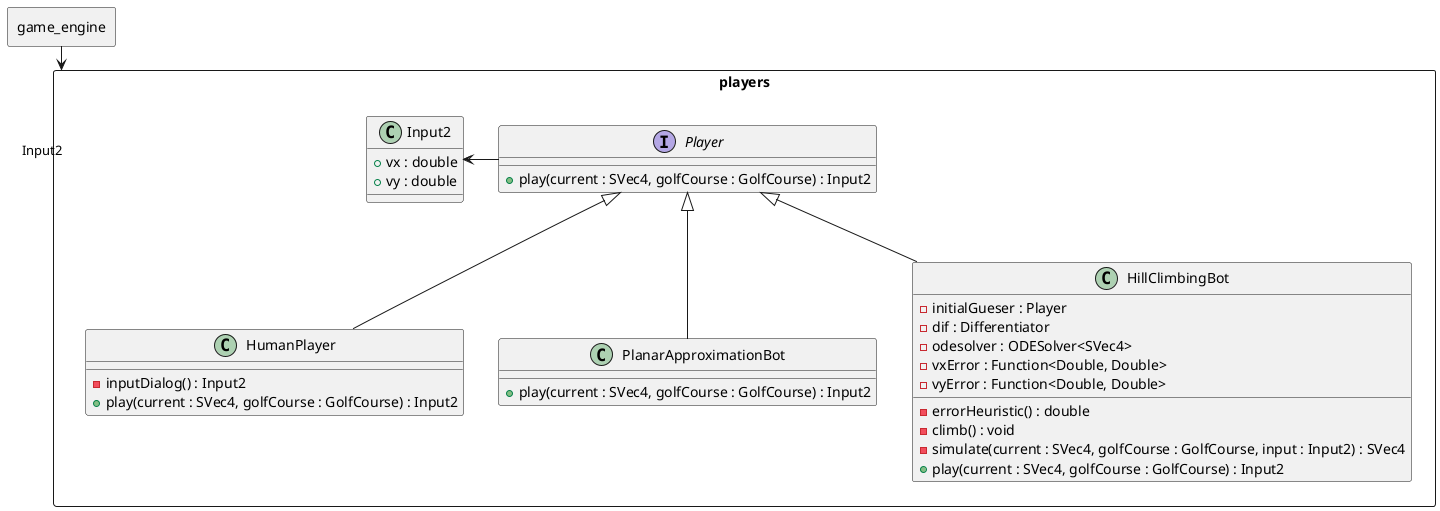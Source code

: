 @startuml Players

rectangle "players" as PL {
    class "Input2" as I2 {
        + vx : double
        + vy : double
    }

    interface "Player" as P {
        + play(current : SVec4, golfCourse : GolfCourse) : Input2
    }

    class "HumanPlayer" as HP {
        - inputDialog() : Input2
        + play(current : SVec4, golfCourse : GolfCourse) : Input2

    }

    class "PlanarApproximationBot" as PA {
        + play(current : SVec4, golfCourse : GolfCourse) : Input2
    }

    class "HillClimbingBot" as HC {
        - initialGueser : Player
        - dif : Differentiator
        - odesolver : ODESolver<SVec4>
        - vxError : Function<Double, Double>
        - vyError : Function<Double, Double>
        - errorHeuristic() : double
        - climb() : void
        - simulate(current : SVec4, golfCourse : GolfCourse, input : Input2) : SVec4
        + play(current : SVec4, golfCourse : GolfCourse) : Input2
    }

    HP -up-|> P
    PA -up-|> P
    HC -up-|> P
    P -left-> I2
}

rectangle "game_engine" as GE {
}

GE -down->"Input2" PL

@enduml
